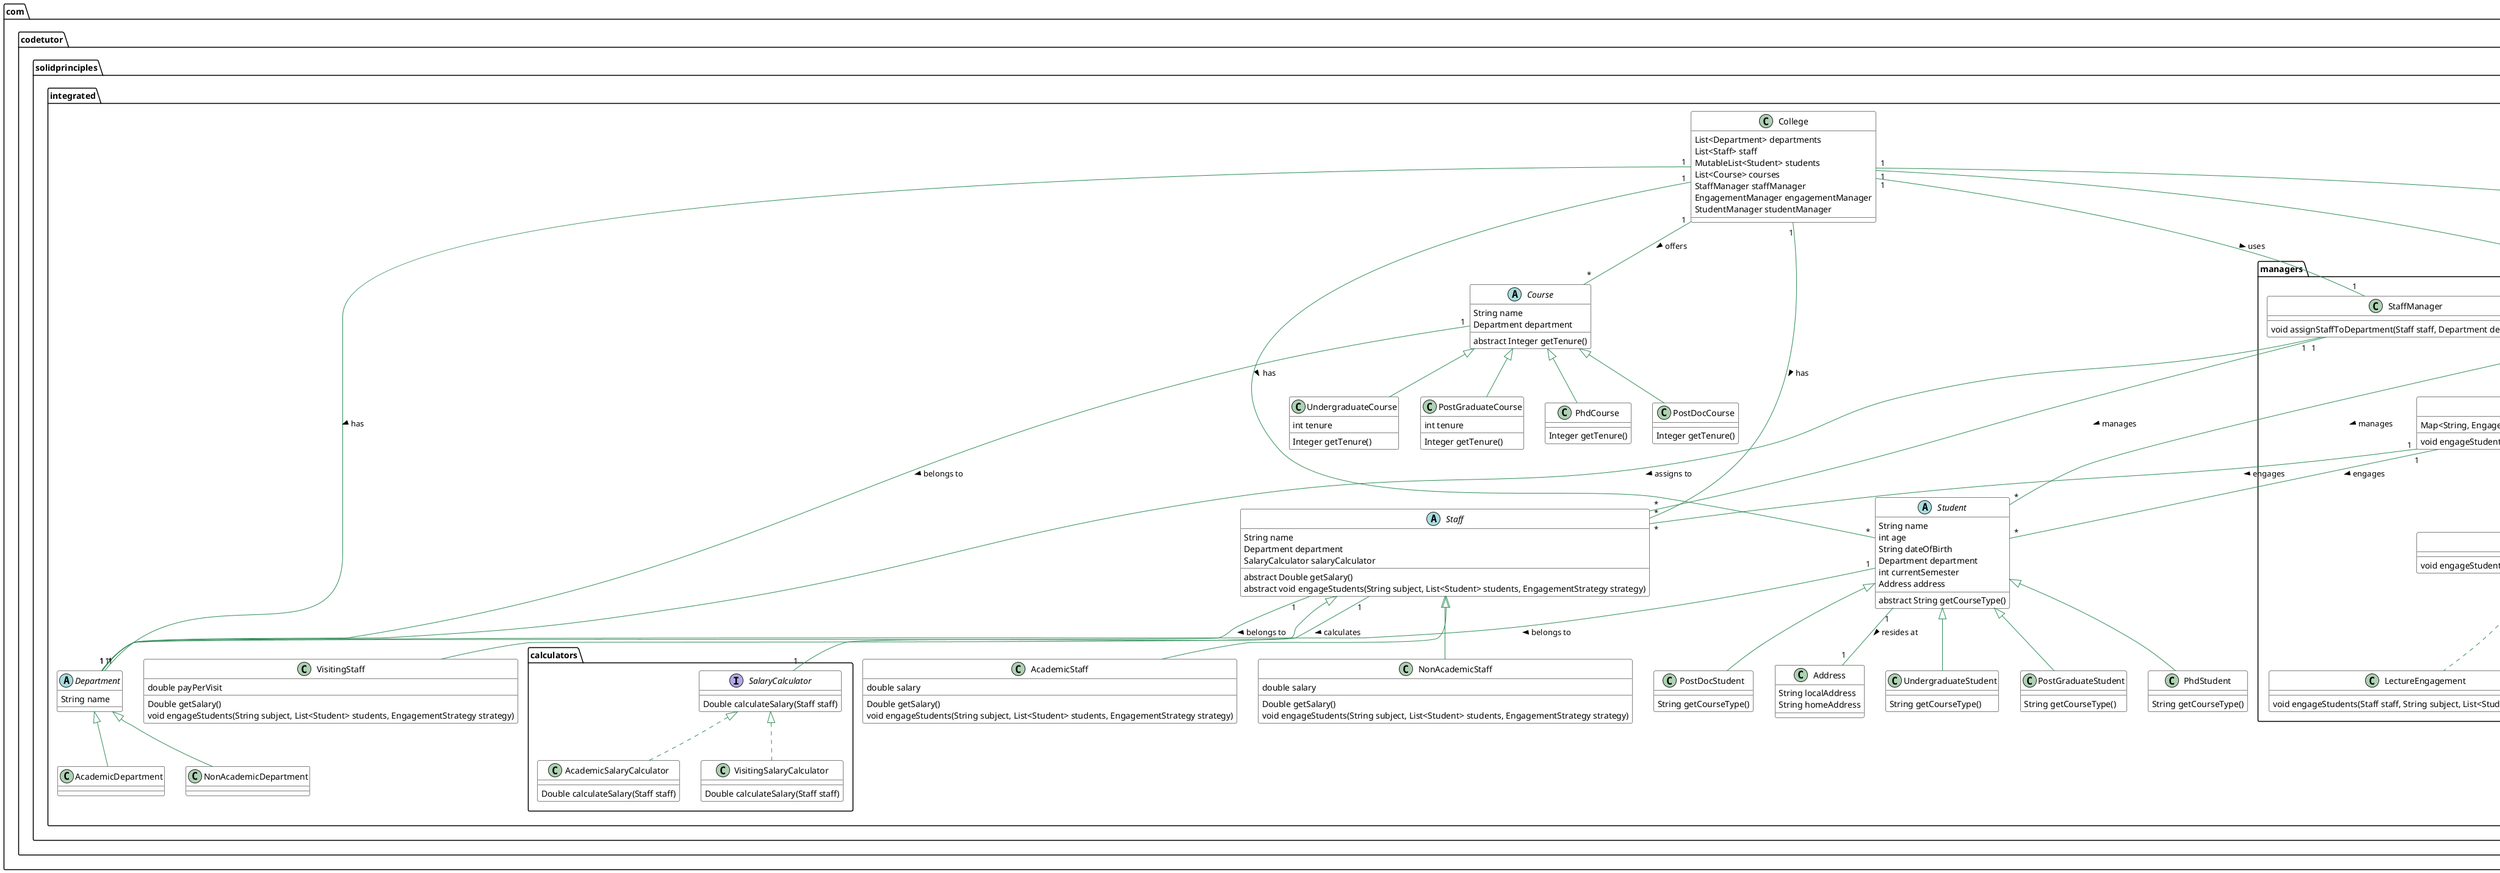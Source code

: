 @startuml
!define KO_KOTLIN
!define KO_ICON
skinparam class {
    BackgroundColor White
    ArrowColor SeaGreen
    BorderColor Black
}

package "com.codetutor.solidprinciples.integrated" {
    class College {
        List<Department> departments
        List<Staff> staff
        MutableList<Student> students
        List<Course> courses
        StaffManager staffManager
        EngagementManager engagementManager
        StudentManager studentManager
    }

    abstract class Department {
        String name
    }

    class AcademicDepartment extends Department
    class NonAcademicDepartment extends Department

    class Address {
        String localAddress
        String homeAddress
    }

    abstract class Student {
        String name
        int age
        String dateOfBirth
        Department department
        int currentSemester
        Address address
        abstract String getCourseType()
    }

    class UndergraduateStudent extends Student {
        String getCourseType()
    }

    class PostGraduateStudent extends Student {
        String getCourseType()
    }

    class PhdStudent extends Student {
        String getCourseType()
    }

    class PostDocStudent extends Student {
        String getCourseType()
    }

    abstract class Course {
        String name
        Department department
        abstract Integer getTenure()
    }

    class UndergraduateCourse extends Course {
        int tenure
        Integer getTenure()
    }

    class PostGraduateCourse extends Course {
        int tenure
        Integer getTenure()
    }

    class PhdCourse extends Course {
        Integer getTenure()
    }

    class PostDocCourse extends Course {
        Integer getTenure()
    }

    abstract class Staff {
        String name
        Department department
        SalaryCalculator salaryCalculator
        abstract Double getSalary()
        abstract void engageStudents(String subject, List<Student> students, EngagementStrategy strategy)
    }

    class AcademicStaff extends Staff {
        double salary
        Double getSalary()
        void engageStudents(String subject, List<Student> students, EngagementStrategy strategy)
    }

    class NonAcademicStaff extends Staff {
        double salary
        Double getSalary()
        void engageStudents(String subject, List<Student> students, EngagementStrategy strategy)
    }

    class VisitingStaff extends Staff {
        double payPerVisit
        Double getSalary()
        void engageStudents(String subject, List<Student> students, EngagementStrategy strategy)
    }
}

package "com.codetutor.solidprinciples.integrated.calculators" {
    interface SalaryCalculator {
        Double calculateSalary(Staff staff)
    }

    class AcademicSalaryCalculator implements SalaryCalculator {
        Double calculateSalary(Staff staff)
    }

    class VisitingSalaryCalculator implements SalaryCalculator {
        Double calculateSalary(Staff staff)
    }
}

package "com.codetutor.solidprinciples.integrated.managers" {
    interface EngagementStrategy {
        void engageStudents(Staff staff, String subject, List<Student> students)
    }

    class LectureEngagement implements EngagementStrategy {
        void engageStudents(Staff staff, String subject, List<Student> students)
    }

    class WorkshopEngagement implements EngagementStrategy {
        void engageStudents(Staff staff, String subject, List<Student> students)
    }

    class StaffManager {
        void assignStaffToDepartment(Staff staff, Department department)
    }

    class EngagementManager {
        Map<String, EngagementStrategy> strategies
        void engageStudents(Staff staff, String subject, List<Student> students)
    }

    class StudentManager {
        EngagementManager engagementManager
        void registerStudent(MutableList<Student> students, Student student)
        void engageStudents(Staff staff, String subject, List<Student> students)
    }
}

College "1" -- "*" Department : has >
College "1" -- "*" Staff : has >
College "1" -- "*" Student : has >
College "1" -- "*" Course : offers >
College "1" -- "1" StaffManager : uses >
College "1" -- "1" StudentManager : uses >
College "1" -- "1" EngagementManager : uses >

Staff "1" -- "1" Department : belongs to >
Staff "1" -- "1" SalaryCalculator : calculates >

Student "1" -- "1" Department : belongs to >
Student "1" -- "1" Address : resides at >

Course "1" -- "1" Department : belongs to >

StudentManager "1" -- "1" EngagementManager : uses >
StudentManager "1" -- "*" Student : manages >

EngagementManager "1" -- "*" EngagementStrategy : uses >
EngagementManager "1" -- "*" Staff : engages >
EngagementManager "1" -- "*" Student : engages >

StaffManager "1" -- "*" Staff : manages >
StaffManager "1" -- "1" Department : assigns to >

@enduml